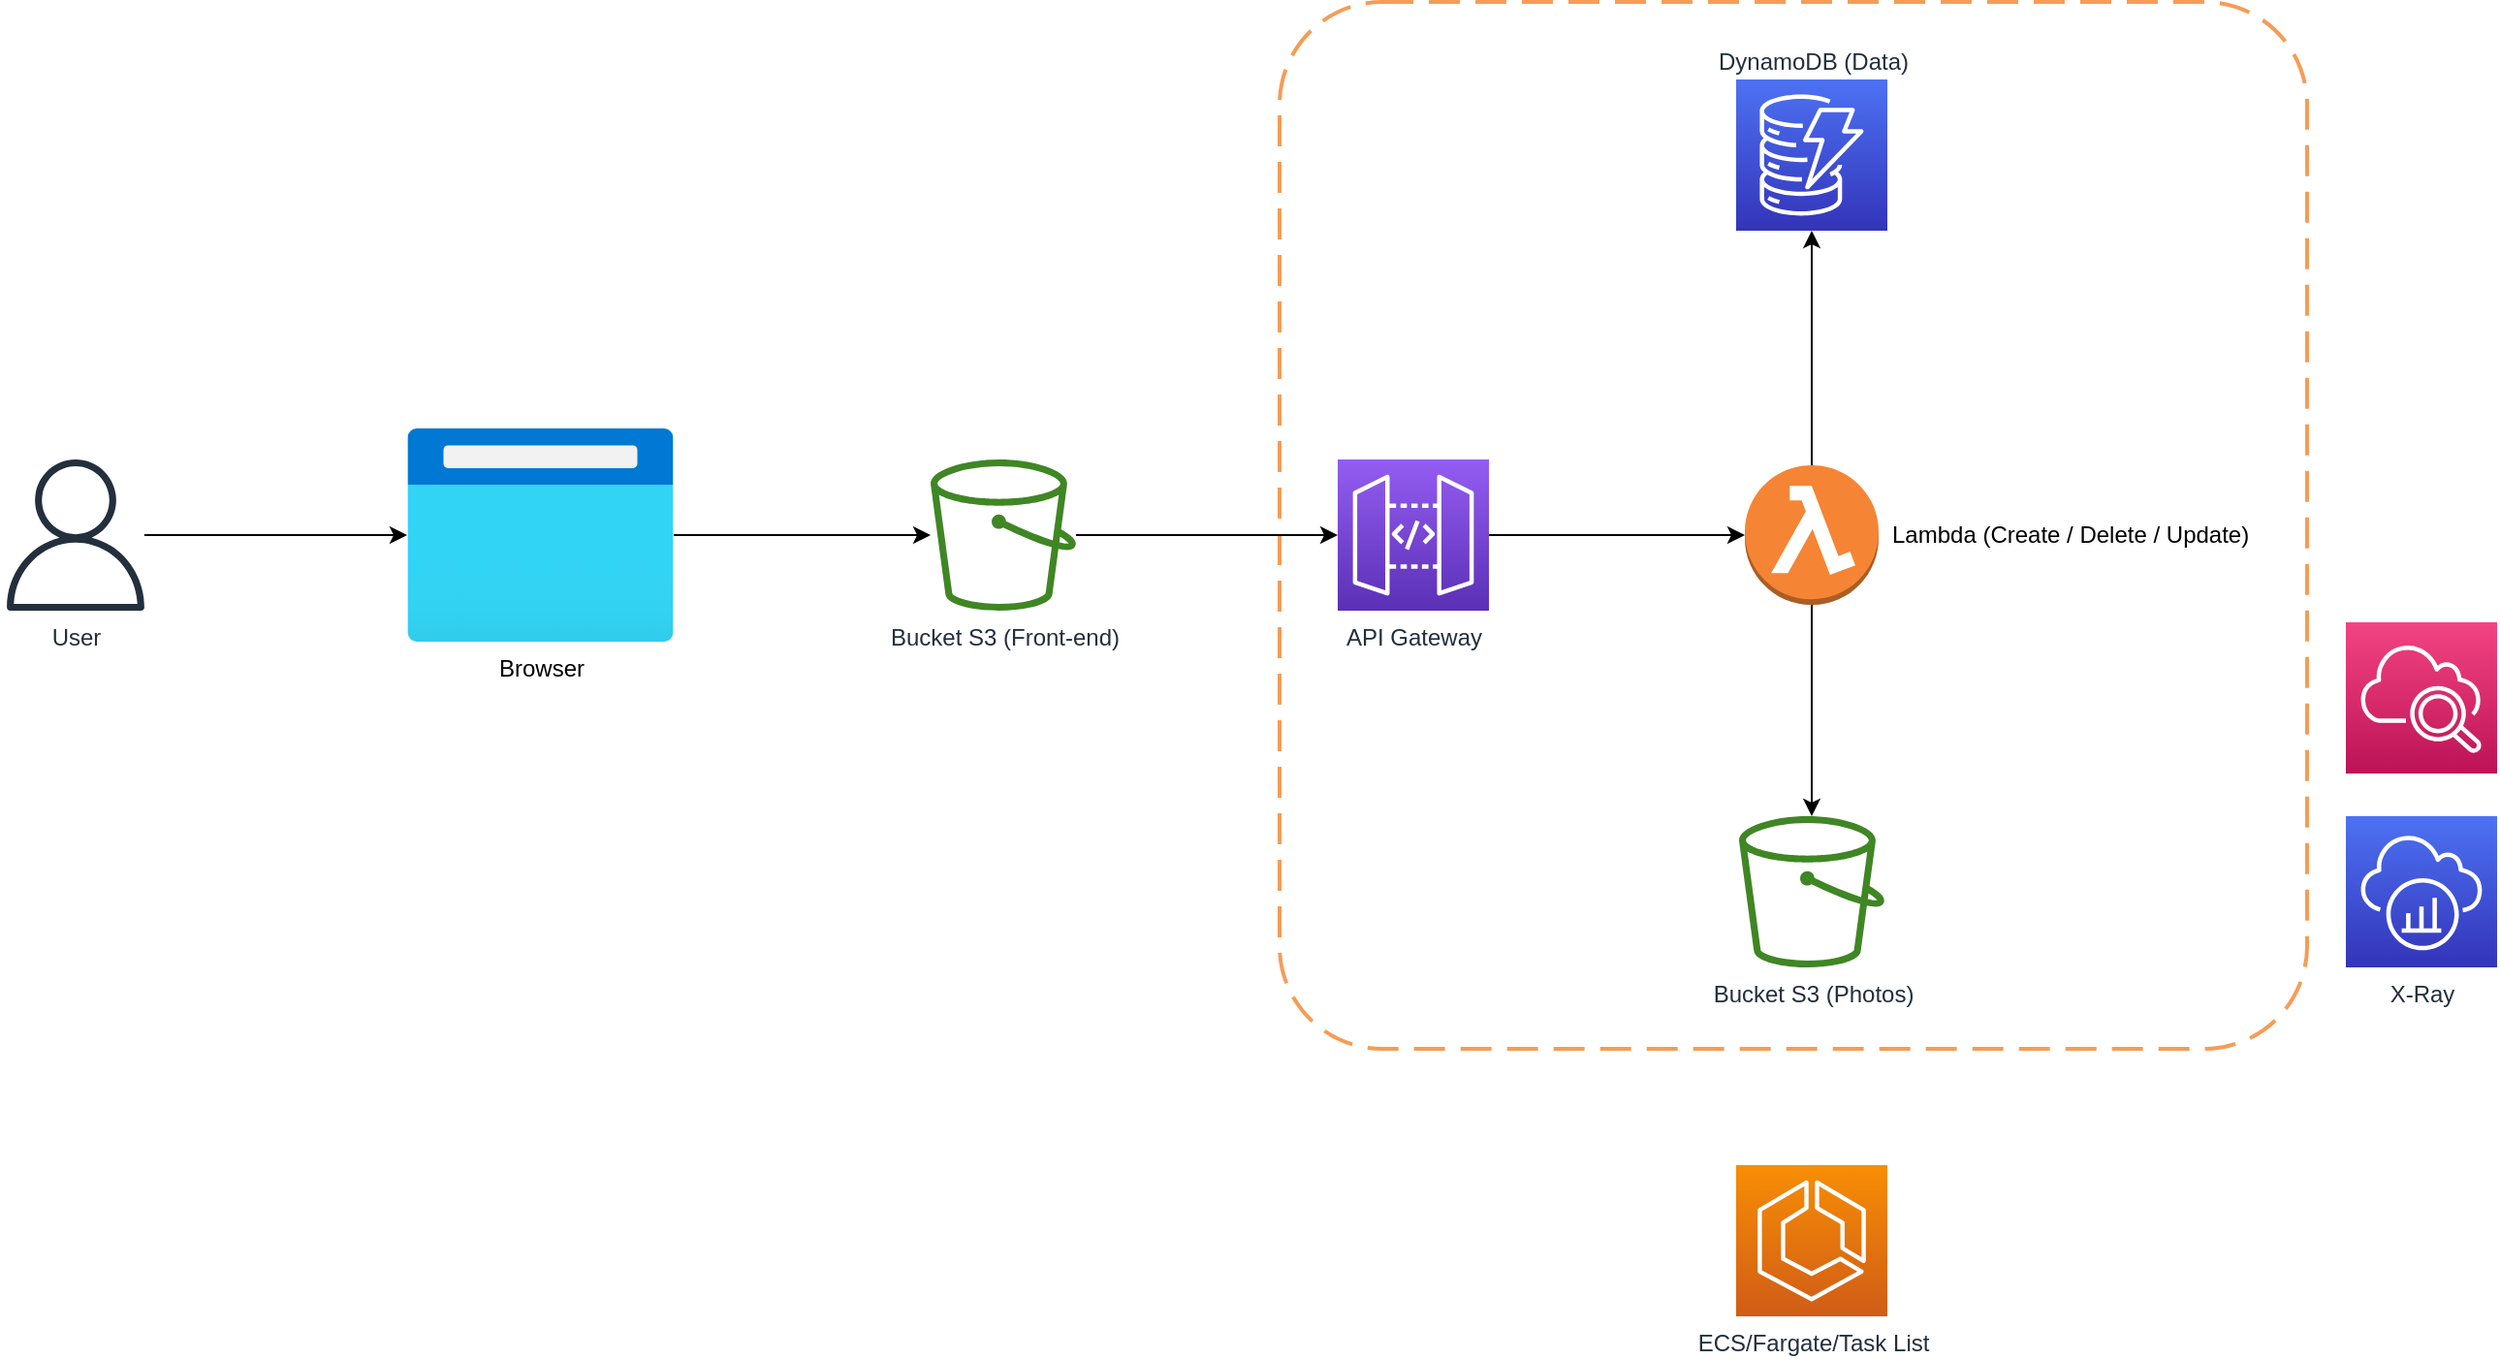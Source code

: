 <mxfile version="21.5.1" type="device" pages="2">
  <diagram name="Page-1" id="ZA1CKfXsXndvh_Sp1iPu">
    <mxGraphModel dx="2887" dy="840" grid="1" gridSize="10" guides="1" tooltips="1" connect="1" arrows="1" fold="1" page="1" pageScale="1" pageWidth="827" pageHeight="1169" math="0" shadow="0">
      <root>
        <mxCell id="0" />
        <mxCell id="1" parent="0" />
        <mxCell id="y1HXahcb3QmHrAEPv8Zc-1" value="" style="rounded=1;arcSize=10;dashed=1;strokeColor=#F59D56;fillColor=none;gradientColor=none;dashPattern=8 4;strokeWidth=2;" vertex="1" parent="1">
          <mxGeometry x="300" y="50" width="530" height="540" as="geometry" />
        </mxCell>
        <mxCell id="iGqti44NLWKVLAKu20BZ-7" style="edgeStyle=orthogonalEdgeStyle;rounded=0;orthogonalLoop=1;jettySize=auto;html=1;" parent="1" source="sGI7PMY1R-_JjtwmHBOA-1" target="sGI7PMY1R-_JjtwmHBOA-2" edge="1">
          <mxGeometry relative="1" as="geometry" />
        </mxCell>
        <mxCell id="sGI7PMY1R-_JjtwmHBOA-1" value="API Gateway" style="sketch=0;points=[[0,0,0],[0.25,0,0],[0.5,0,0],[0.75,0,0],[1,0,0],[0,1,0],[0.25,1,0],[0.5,1,0],[0.75,1,0],[1,1,0],[0,0.25,0],[0,0.5,0],[0,0.75,0],[1,0.25,0],[1,0.5,0],[1,0.75,0]];outlineConnect=0;fontColor=#232F3E;gradientColor=#945DF2;gradientDirection=north;fillColor=#5A30B5;strokeColor=#ffffff;dashed=0;verticalLabelPosition=bottom;verticalAlign=top;align=center;html=1;fontSize=12;fontStyle=0;aspect=fixed;shape=mxgraph.aws4.resourceIcon;resIcon=mxgraph.aws4.api_gateway;" parent="1" vertex="1">
          <mxGeometry x="330" y="286" width="78" height="78" as="geometry" />
        </mxCell>
        <mxCell id="iGqti44NLWKVLAKu20BZ-9" style="edgeStyle=orthogonalEdgeStyle;rounded=0;orthogonalLoop=1;jettySize=auto;html=1;" parent="1" source="sGI7PMY1R-_JjtwmHBOA-2" target="iGqti44NLWKVLAKu20BZ-2" edge="1">
          <mxGeometry relative="1" as="geometry" />
        </mxCell>
        <mxCell id="iGqti44NLWKVLAKu20BZ-10" style="edgeStyle=orthogonalEdgeStyle;rounded=0;orthogonalLoop=1;jettySize=auto;html=1;" parent="1" source="sGI7PMY1R-_JjtwmHBOA-2" target="iGqti44NLWKVLAKu20BZ-1" edge="1">
          <mxGeometry relative="1" as="geometry" />
        </mxCell>
        <mxCell id="sGI7PMY1R-_JjtwmHBOA-2" value="Lambda (Create / Delete / Update)" style="outlineConnect=0;dashed=0;verticalLabelPosition=middle;verticalAlign=middle;align=left;html=1;shape=mxgraph.aws3.lambda_function;fillColor=#F58534;gradientColor=none;labelPosition=right;spacingLeft=5;" parent="1" vertex="1">
          <mxGeometry x="540" y="289" width="69" height="72" as="geometry" />
        </mxCell>
        <mxCell id="iGqti44NLWKVLAKu20BZ-1" value="Bucket S3 (Photos)" style="sketch=0;outlineConnect=0;fontColor=#232F3E;gradientColor=none;fillColor=#3F8624;strokeColor=none;dashed=0;verticalLabelPosition=bottom;verticalAlign=top;align=center;html=1;fontSize=12;fontStyle=0;aspect=fixed;pointerEvents=1;shape=mxgraph.aws4.bucket;" parent="1" vertex="1">
          <mxGeometry x="537" y="470" width="75" height="78" as="geometry" />
        </mxCell>
        <mxCell id="iGqti44NLWKVLAKu20BZ-2" value="DynamoDB (Data)" style="sketch=0;points=[[0,0,0],[0.25,0,0],[0.5,0,0],[0.75,0,0],[1,0,0],[0,1,0],[0.25,1,0],[0.5,1,0],[0.75,1,0],[1,1,0],[0,0.25,0],[0,0.5,0],[0,0.75,0],[1,0.25,0],[1,0.5,0],[1,0.75,0]];outlineConnect=0;fontColor=#232F3E;gradientColor=#4D72F3;gradientDirection=north;fillColor=#3334B9;strokeColor=#ffffff;dashed=0;verticalLabelPosition=top;verticalAlign=bottom;align=center;html=1;fontSize=12;fontStyle=0;aspect=fixed;shape=mxgraph.aws4.resourceIcon;resIcon=mxgraph.aws4.dynamodb;labelPosition=center;" parent="1" vertex="1">
          <mxGeometry x="535.5" y="90" width="78" height="78" as="geometry" />
        </mxCell>
        <mxCell id="iGqti44NLWKVLAKu20BZ-8" style="edgeStyle=orthogonalEdgeStyle;rounded=0;orthogonalLoop=1;jettySize=auto;html=1;entryX=0;entryY=0.5;entryDx=0;entryDy=0;entryPerimeter=0;" parent="1" source="iGqti44NLWKVLAKu20BZ-3" target="sGI7PMY1R-_JjtwmHBOA-1" edge="1">
          <mxGeometry relative="1" as="geometry" />
        </mxCell>
        <mxCell id="iGqti44NLWKVLAKu20BZ-3" value="Bucket S3 (Front-end)" style="sketch=0;outlineConnect=0;fontColor=#232F3E;gradientColor=none;fillColor=#3F8624;strokeColor=none;dashed=0;verticalLabelPosition=bottom;verticalAlign=top;align=center;html=1;fontSize=12;fontStyle=0;aspect=fixed;pointerEvents=1;shape=mxgraph.aws4.bucket;" parent="1" vertex="1">
          <mxGeometry x="120" y="286" width="75" height="78" as="geometry" />
        </mxCell>
        <mxCell id="nbShBXC8wl3B7LosuNNH-1" style="edgeStyle=orthogonalEdgeStyle;rounded=0;orthogonalLoop=1;jettySize=auto;html=1;" parent="1" source="iGqti44NLWKVLAKu20BZ-5" target="iGqti44NLWKVLAKu20BZ-3" edge="1">
          <mxGeometry relative="1" as="geometry" />
        </mxCell>
        <mxCell id="iGqti44NLWKVLAKu20BZ-5" value="Browser" style="image;aspect=fixed;html=1;points=[];align=center;fontSize=12;image=img/lib/azure2/general/Browser.svg;" parent="1" vertex="1">
          <mxGeometry x="-150" y="270" width="137.5" height="110" as="geometry" />
        </mxCell>
        <mxCell id="nbShBXC8wl3B7LosuNNH-2" style="edgeStyle=orthogonalEdgeStyle;rounded=0;orthogonalLoop=1;jettySize=auto;html=1;" parent="1" source="iGqti44NLWKVLAKu20BZ-6" target="iGqti44NLWKVLAKu20BZ-5" edge="1">
          <mxGeometry relative="1" as="geometry" />
        </mxCell>
        <mxCell id="iGqti44NLWKVLAKu20BZ-6" value="User" style="sketch=0;outlineConnect=0;fontColor=#232F3E;gradientColor=none;fillColor=#232F3D;strokeColor=none;dashed=0;verticalLabelPosition=bottom;verticalAlign=top;align=center;html=1;fontSize=12;fontStyle=0;aspect=fixed;pointerEvents=1;shape=mxgraph.aws4.user;" parent="1" vertex="1">
          <mxGeometry x="-360" y="286" width="78" height="78" as="geometry" />
        </mxCell>
        <mxCell id="y1HXahcb3QmHrAEPv8Zc-3" value="X-Ray" style="sketch=0;points=[[0,0,0],[0.25,0,0],[0.5,0,0],[0.75,0,0],[1,0,0],[0,1,0],[0.25,1,0],[0.5,1,0],[0.75,1,0],[1,1,0],[0,0.25,0],[0,0.5,0],[0,0.75,0],[1,0.25,0],[1,0.5,0],[1,0.75,0]];outlineConnect=0;fontColor=#232F3E;gradientColor=#4D72F3;gradientDirection=north;fillColor=#3334B9;strokeColor=#ffffff;dashed=0;verticalLabelPosition=bottom;verticalAlign=top;align=center;html=1;fontSize=12;fontStyle=0;aspect=fixed;shape=mxgraph.aws4.resourceIcon;resIcon=mxgraph.aws4.xray;" vertex="1" parent="1">
          <mxGeometry x="850" y="470" width="78" height="78" as="geometry" />
        </mxCell>
        <mxCell id="V7fnMQpkktJ7knBG3Jab-1" value="ECS/Fargate/Task List" style="sketch=0;points=[[0,0,0],[0.25,0,0],[0.5,0,0],[0.75,0,0],[1,0,0],[0,1,0],[0.25,1,0],[0.5,1,0],[0.75,1,0],[1,1,0],[0,0.25,0],[0,0.5,0],[0,0.75,0],[1,0.25,0],[1,0.5,0],[1,0.75,0]];outlineConnect=0;fontColor=#232F3E;gradientColor=#F78E04;gradientDirection=north;fillColor=#D05C17;strokeColor=#ffffff;dashed=0;verticalLabelPosition=bottom;verticalAlign=top;align=center;html=1;fontSize=12;fontStyle=0;aspect=fixed;shape=mxgraph.aws4.resourceIcon;resIcon=mxgraph.aws4.ecs;" vertex="1" parent="1">
          <mxGeometry x="535.5" y="650" width="78" height="78" as="geometry" />
        </mxCell>
        <mxCell id="V7fnMQpkktJ7knBG3Jab-3" value="" style="sketch=0;points=[[0,0,0],[0.25,0,0],[0.5,0,0],[0.75,0,0],[1,0,0],[0,1,0],[0.25,1,0],[0.5,1,0],[0.75,1,0],[1,1,0],[0,0.25,0],[0,0.5,0],[0,0.75,0],[1,0.25,0],[1,0.5,0],[1,0.75,0]];points=[[0,0,0],[0.25,0,0],[0.5,0,0],[0.75,0,0],[1,0,0],[0,1,0],[0.25,1,0],[0.5,1,0],[0.75,1,0],[1,1,0],[0,0.25,0],[0,0.5,0],[0,0.75,0],[1,0.25,0],[1,0.5,0],[1,0.75,0]];outlineConnect=0;fontColor=#232F3E;gradientColor=#F34482;gradientDirection=north;fillColor=#BC1356;strokeColor=#ffffff;dashed=0;verticalLabelPosition=bottom;verticalAlign=top;align=center;html=1;fontSize=12;fontStyle=0;aspect=fixed;shape=mxgraph.aws4.resourceIcon;resIcon=mxgraph.aws4.cloudwatch_2;" vertex="1" parent="1">
          <mxGeometry x="850" y="370" width="78" height="78" as="geometry" />
        </mxCell>
      </root>
    </mxGraphModel>
  </diagram>
  <diagram id="_4wUzsJt8wbls7sCIoeR" name="Page-2">
    <mxGraphModel dx="2060" dy="840" grid="1" gridSize="10" guides="1" tooltips="1" connect="1" arrows="1" fold="1" page="1" pageScale="1" pageWidth="827" pageHeight="1169" math="0" shadow="0">
      <root>
        <mxCell id="0" />
        <mxCell id="1" parent="0" />
        <mxCell id="q-Dqzwx5YfhDFELt0m1z-1" value="S3" style="rounded=0;whiteSpace=wrap;html=1;verticalAlign=bottom;labelPosition=left;verticalLabelPosition=top;align=right;" vertex="1" parent="1">
          <mxGeometry x="250" y="310" width="460" height="320" as="geometry" />
        </mxCell>
        <mxCell id="q-Dqzwx5YfhDFELt0m1z-2" value="BUCKET" style="rounded=0;whiteSpace=wrap;html=1;" vertex="1" parent="1">
          <mxGeometry x="420" y="370" width="120" height="60" as="geometry" />
        </mxCell>
        <mxCell id="q-Dqzwx5YfhDFELt0m1z-3" value="BUCKET" style="rounded=0;whiteSpace=wrap;html=1;" vertex="1" parent="1">
          <mxGeometry x="420" y="440" width="120" height="60" as="geometry" />
        </mxCell>
        <mxCell id="q-Dqzwx5YfhDFELt0m1z-4" value="BUCKET" style="rounded=0;whiteSpace=wrap;html=1;" vertex="1" parent="1">
          <mxGeometry x="420" y="510" width="120" height="60" as="geometry" />
        </mxCell>
        <mxCell id="q-Dqzwx5YfhDFELt0m1z-13" style="edgeStyle=orthogonalEdgeStyle;rounded=0;orthogonalLoop=1;jettySize=auto;html=1;" edge="1" parent="1" source="q-Dqzwx5YfhDFELt0m1z-5" target="q-Dqzwx5YfhDFELt0m1z-11">
          <mxGeometry relative="1" as="geometry" />
        </mxCell>
        <mxCell id="q-Dqzwx5YfhDFELt0m1z-15" style="edgeStyle=orthogonalEdgeStyle;rounded=0;orthogonalLoop=1;jettySize=auto;html=1;" edge="1" parent="1" source="q-Dqzwx5YfhDFELt0m1z-5" target="q-Dqzwx5YfhDFELt0m1z-14">
          <mxGeometry relative="1" as="geometry" />
        </mxCell>
        <mxCell id="q-Dqzwx5YfhDFELt0m1z-5" value="" style="outlineConnect=0;dashed=0;verticalLabelPosition=bottom;verticalAlign=top;align=center;html=1;shape=mxgraph.aws3.lambda_function;fillColor=#F58534;gradientColor=none;" vertex="1" parent="1">
          <mxGeometry x="120" y="364" width="69" height="72" as="geometry" />
        </mxCell>
        <mxCell id="q-Dqzwx5YfhDFELt0m1z-10" style="edgeStyle=orthogonalEdgeStyle;rounded=0;orthogonalLoop=1;jettySize=auto;html=1;" edge="1" parent="1" source="q-Dqzwx5YfhDFELt0m1z-7" target="q-Dqzwx5YfhDFELt0m1z-3">
          <mxGeometry relative="1" as="geometry" />
        </mxCell>
        <mxCell id="q-Dqzwx5YfhDFELt0m1z-7" value="" style="outlineConnect=0;dashed=0;verticalLabelPosition=bottom;verticalAlign=top;align=center;html=1;shape=mxgraph.aws3.lambda_function;fillColor=#F58534;gradientColor=none;" vertex="1" parent="1">
          <mxGeometry x="120" y="450" width="69" height="72" as="geometry" />
        </mxCell>
        <mxCell id="q-Dqzwx5YfhDFELt0m1z-9" style="edgeStyle=orthogonalEdgeStyle;rounded=0;orthogonalLoop=1;jettySize=auto;html=1;" edge="1" parent="1" source="q-Dqzwx5YfhDFELt0m1z-8" target="q-Dqzwx5YfhDFELt0m1z-4">
          <mxGeometry relative="1" as="geometry" />
        </mxCell>
        <mxCell id="q-Dqzwx5YfhDFELt0m1z-8" value="" style="outlineConnect=0;dashed=0;verticalLabelPosition=bottom;verticalAlign=top;align=center;html=1;shape=mxgraph.aws3.lambda_function;fillColor=#F58534;gradientColor=none;" vertex="1" parent="1">
          <mxGeometry x="120" y="540" width="69" height="72" as="geometry" />
        </mxCell>
        <mxCell id="q-Dqzwx5YfhDFELt0m1z-12" style="edgeStyle=orthogonalEdgeStyle;rounded=0;orthogonalLoop=1;jettySize=auto;html=1;" edge="1" parent="1" source="q-Dqzwx5YfhDFELt0m1z-11" target="q-Dqzwx5YfhDFELt0m1z-1">
          <mxGeometry relative="1" as="geometry" />
        </mxCell>
        <mxCell id="q-Dqzwx5YfhDFELt0m1z-11" value="" style="sketch=0;outlineConnect=0;fontColor=#232F3E;gradientColor=none;fillColor=#BF0816;strokeColor=none;dashed=0;verticalLabelPosition=bottom;verticalAlign=top;align=center;html=1;fontSize=12;fontStyle=0;aspect=fixed;pointerEvents=1;shape=mxgraph.aws4.role;" vertex="1" parent="1">
          <mxGeometry x="115.5" y="110" width="78" height="44" as="geometry" />
        </mxCell>
        <mxCell id="q-Dqzwx5YfhDFELt0m1z-16" style="edgeStyle=orthogonalEdgeStyle;rounded=0;orthogonalLoop=1;jettySize=auto;html=1;" edge="1" parent="1" source="q-Dqzwx5YfhDFELt0m1z-14" target="q-Dqzwx5YfhDFELt0m1z-2">
          <mxGeometry relative="1" as="geometry" />
        </mxCell>
        <mxCell id="q-Dqzwx5YfhDFELt0m1z-14" value="bucket policy" style="sketch=0;outlineConnect=0;fontColor=#232F3E;gradientColor=none;fillColor=#3F8624;strokeColor=none;dashed=0;verticalLabelPosition=bottom;verticalAlign=top;align=center;html=1;fontSize=12;fontStyle=0;aspect=fixed;pointerEvents=1;shape=mxgraph.aws4.policy;" vertex="1" parent="1">
          <mxGeometry x="310" y="385" width="34.93" height="30" as="geometry" />
        </mxCell>
      </root>
    </mxGraphModel>
  </diagram>
</mxfile>
